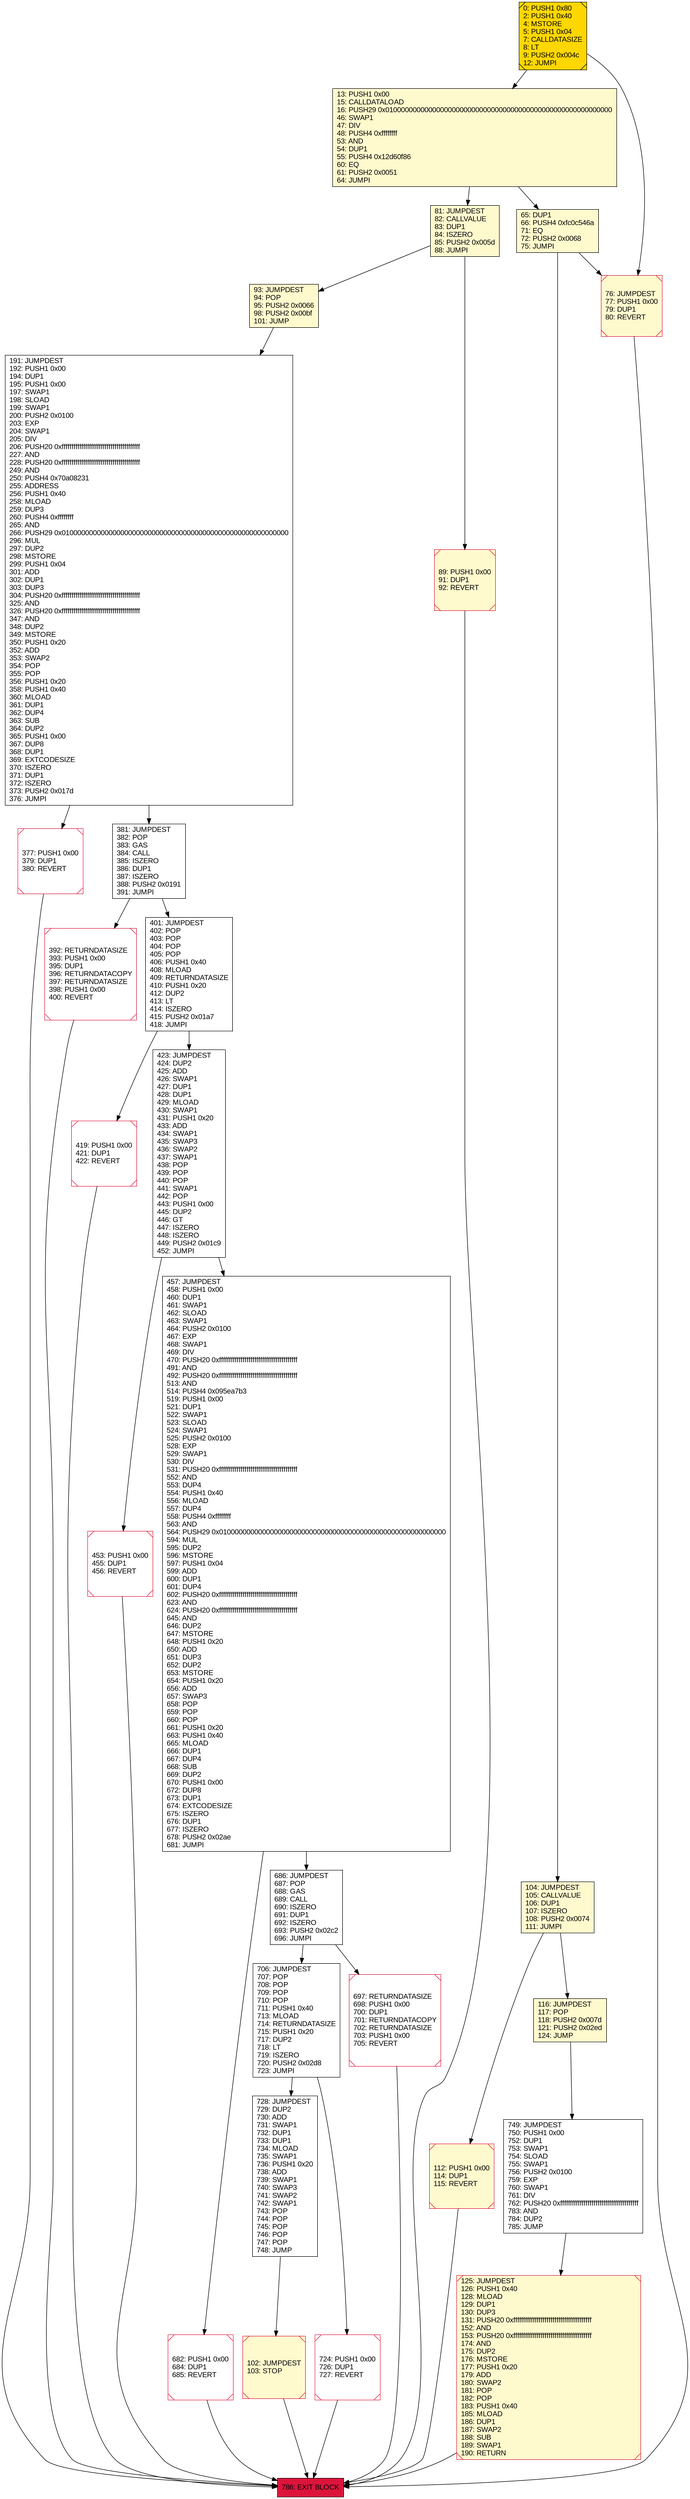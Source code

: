 digraph G {
bgcolor=transparent rankdir=UD;
node [shape=box style=filled color=black fillcolor=white fontname=arial fontcolor=black];
104 [label="104: JUMPDEST\l105: CALLVALUE\l106: DUP1\l107: ISZERO\l108: PUSH2 0x0074\l111: JUMPI\l" fillcolor=lemonchiffon ];
419 [label="419: PUSH1 0x00\l421: DUP1\l422: REVERT\l" shape=Msquare color=crimson ];
423 [label="423: JUMPDEST\l424: DUP2\l425: ADD\l426: SWAP1\l427: DUP1\l428: DUP1\l429: MLOAD\l430: SWAP1\l431: PUSH1 0x20\l433: ADD\l434: SWAP1\l435: SWAP3\l436: SWAP2\l437: SWAP1\l438: POP\l439: POP\l440: POP\l441: SWAP1\l442: POP\l443: PUSH1 0x00\l445: DUP2\l446: GT\l447: ISZERO\l448: ISZERO\l449: PUSH2 0x01c9\l452: JUMPI\l" ];
13 [label="13: PUSH1 0x00\l15: CALLDATALOAD\l16: PUSH29 0x0100000000000000000000000000000000000000000000000000000000\l46: SWAP1\l47: DIV\l48: PUSH4 0xffffffff\l53: AND\l54: DUP1\l55: PUSH4 0x12d60f86\l60: EQ\l61: PUSH2 0x0051\l64: JUMPI\l" fillcolor=lemonchiffon ];
93 [label="93: JUMPDEST\l94: POP\l95: PUSH2 0x0066\l98: PUSH2 0x00bf\l101: JUMP\l" fillcolor=lemonchiffon ];
76 [label="76: JUMPDEST\l77: PUSH1 0x00\l79: DUP1\l80: REVERT\l" fillcolor=lemonchiffon shape=Msquare color=crimson ];
191 [label="191: JUMPDEST\l192: PUSH1 0x00\l194: DUP1\l195: PUSH1 0x00\l197: SWAP1\l198: SLOAD\l199: SWAP1\l200: PUSH2 0x0100\l203: EXP\l204: SWAP1\l205: DIV\l206: PUSH20 0xffffffffffffffffffffffffffffffffffffffff\l227: AND\l228: PUSH20 0xffffffffffffffffffffffffffffffffffffffff\l249: AND\l250: PUSH4 0x70a08231\l255: ADDRESS\l256: PUSH1 0x40\l258: MLOAD\l259: DUP3\l260: PUSH4 0xffffffff\l265: AND\l266: PUSH29 0x0100000000000000000000000000000000000000000000000000000000\l296: MUL\l297: DUP2\l298: MSTORE\l299: PUSH1 0x04\l301: ADD\l302: DUP1\l303: DUP3\l304: PUSH20 0xffffffffffffffffffffffffffffffffffffffff\l325: AND\l326: PUSH20 0xffffffffffffffffffffffffffffffffffffffff\l347: AND\l348: DUP2\l349: MSTORE\l350: PUSH1 0x20\l352: ADD\l353: SWAP2\l354: POP\l355: POP\l356: PUSH1 0x20\l358: PUSH1 0x40\l360: MLOAD\l361: DUP1\l362: DUP4\l363: SUB\l364: DUP2\l365: PUSH1 0x00\l367: DUP8\l368: DUP1\l369: EXTCODESIZE\l370: ISZERO\l371: DUP1\l372: ISZERO\l373: PUSH2 0x017d\l376: JUMPI\l" ];
81 [label="81: JUMPDEST\l82: CALLVALUE\l83: DUP1\l84: ISZERO\l85: PUSH2 0x005d\l88: JUMPI\l" fillcolor=lemonchiffon ];
682 [label="682: PUSH1 0x00\l684: DUP1\l685: REVERT\l" shape=Msquare color=crimson ];
706 [label="706: JUMPDEST\l707: POP\l708: POP\l709: POP\l710: POP\l711: PUSH1 0x40\l713: MLOAD\l714: RETURNDATASIZE\l715: PUSH1 0x20\l717: DUP2\l718: LT\l719: ISZERO\l720: PUSH2 0x02d8\l723: JUMPI\l" ];
112 [label="112: PUSH1 0x00\l114: DUP1\l115: REVERT\l" fillcolor=lemonchiffon shape=Msquare color=crimson ];
786 [label="786: EXIT BLOCK\l" fillcolor=crimson ];
116 [label="116: JUMPDEST\l117: POP\l118: PUSH2 0x007d\l121: PUSH2 0x02ed\l124: JUMP\l" fillcolor=lemonchiffon ];
728 [label="728: JUMPDEST\l729: DUP2\l730: ADD\l731: SWAP1\l732: DUP1\l733: DUP1\l734: MLOAD\l735: SWAP1\l736: PUSH1 0x20\l738: ADD\l739: SWAP1\l740: SWAP3\l741: SWAP2\l742: SWAP1\l743: POP\l744: POP\l745: POP\l746: POP\l747: POP\l748: JUMP\l" ];
392 [label="392: RETURNDATASIZE\l393: PUSH1 0x00\l395: DUP1\l396: RETURNDATACOPY\l397: RETURNDATASIZE\l398: PUSH1 0x00\l400: REVERT\l" shape=Msquare color=crimson ];
377 [label="377: PUSH1 0x00\l379: DUP1\l380: REVERT\l" shape=Msquare color=crimson ];
749 [label="749: JUMPDEST\l750: PUSH1 0x00\l752: DUP1\l753: SWAP1\l754: SLOAD\l755: SWAP1\l756: PUSH2 0x0100\l759: EXP\l760: SWAP1\l761: DIV\l762: PUSH20 0xffffffffffffffffffffffffffffffffffffffff\l783: AND\l784: DUP2\l785: JUMP\l" ];
697 [label="697: RETURNDATASIZE\l698: PUSH1 0x00\l700: DUP1\l701: RETURNDATACOPY\l702: RETURNDATASIZE\l703: PUSH1 0x00\l705: REVERT\l" shape=Msquare color=crimson ];
453 [label="453: PUSH1 0x00\l455: DUP1\l456: REVERT\l" shape=Msquare color=crimson ];
0 [label="0: PUSH1 0x80\l2: PUSH1 0x40\l4: MSTORE\l5: PUSH1 0x04\l7: CALLDATASIZE\l8: LT\l9: PUSH2 0x004c\l12: JUMPI\l" fillcolor=lemonchiffon shape=Msquare fillcolor=gold ];
65 [label="65: DUP1\l66: PUSH4 0xfc0c546a\l71: EQ\l72: PUSH2 0x0068\l75: JUMPI\l" fillcolor=lemonchiffon ];
125 [label="125: JUMPDEST\l126: PUSH1 0x40\l128: MLOAD\l129: DUP1\l130: DUP3\l131: PUSH20 0xffffffffffffffffffffffffffffffffffffffff\l152: AND\l153: PUSH20 0xffffffffffffffffffffffffffffffffffffffff\l174: AND\l175: DUP2\l176: MSTORE\l177: PUSH1 0x20\l179: ADD\l180: SWAP2\l181: POP\l182: POP\l183: PUSH1 0x40\l185: MLOAD\l186: DUP1\l187: SWAP2\l188: SUB\l189: SWAP1\l190: RETURN\l" fillcolor=lemonchiffon shape=Msquare color=crimson ];
686 [label="686: JUMPDEST\l687: POP\l688: GAS\l689: CALL\l690: ISZERO\l691: DUP1\l692: ISZERO\l693: PUSH2 0x02c2\l696: JUMPI\l" ];
102 [label="102: JUMPDEST\l103: STOP\l" fillcolor=lemonchiffon shape=Msquare color=crimson ];
401 [label="401: JUMPDEST\l402: POP\l403: POP\l404: POP\l405: POP\l406: PUSH1 0x40\l408: MLOAD\l409: RETURNDATASIZE\l410: PUSH1 0x20\l412: DUP2\l413: LT\l414: ISZERO\l415: PUSH2 0x01a7\l418: JUMPI\l" ];
457 [label="457: JUMPDEST\l458: PUSH1 0x00\l460: DUP1\l461: SWAP1\l462: SLOAD\l463: SWAP1\l464: PUSH2 0x0100\l467: EXP\l468: SWAP1\l469: DIV\l470: PUSH20 0xffffffffffffffffffffffffffffffffffffffff\l491: AND\l492: PUSH20 0xffffffffffffffffffffffffffffffffffffffff\l513: AND\l514: PUSH4 0x095ea7b3\l519: PUSH1 0x00\l521: DUP1\l522: SWAP1\l523: SLOAD\l524: SWAP1\l525: PUSH2 0x0100\l528: EXP\l529: SWAP1\l530: DIV\l531: PUSH20 0xffffffffffffffffffffffffffffffffffffffff\l552: AND\l553: DUP4\l554: PUSH1 0x40\l556: MLOAD\l557: DUP4\l558: PUSH4 0xffffffff\l563: AND\l564: PUSH29 0x0100000000000000000000000000000000000000000000000000000000\l594: MUL\l595: DUP2\l596: MSTORE\l597: PUSH1 0x04\l599: ADD\l600: DUP1\l601: DUP4\l602: PUSH20 0xffffffffffffffffffffffffffffffffffffffff\l623: AND\l624: PUSH20 0xffffffffffffffffffffffffffffffffffffffff\l645: AND\l646: DUP2\l647: MSTORE\l648: PUSH1 0x20\l650: ADD\l651: DUP3\l652: DUP2\l653: MSTORE\l654: PUSH1 0x20\l656: ADD\l657: SWAP3\l658: POP\l659: POP\l660: POP\l661: PUSH1 0x20\l663: PUSH1 0x40\l665: MLOAD\l666: DUP1\l667: DUP4\l668: SUB\l669: DUP2\l670: PUSH1 0x00\l672: DUP8\l673: DUP1\l674: EXTCODESIZE\l675: ISZERO\l676: DUP1\l677: ISZERO\l678: PUSH2 0x02ae\l681: JUMPI\l" ];
724 [label="724: PUSH1 0x00\l726: DUP1\l727: REVERT\l" shape=Msquare color=crimson ];
89 [label="89: PUSH1 0x00\l91: DUP1\l92: REVERT\l" fillcolor=lemonchiffon shape=Msquare color=crimson ];
381 [label="381: JUMPDEST\l382: POP\l383: GAS\l384: CALL\l385: ISZERO\l386: DUP1\l387: ISZERO\l388: PUSH2 0x0191\l391: JUMPI\l" ];
392 -> 786;
706 -> 728;
112 -> 786;
457 -> 686;
13 -> 81;
116 -> 749;
377 -> 786;
81 -> 93;
381 -> 401;
93 -> 191;
104 -> 112;
419 -> 786;
191 -> 377;
686 -> 697;
104 -> 116;
682 -> 786;
76 -> 786;
0 -> 76;
102 -> 786;
686 -> 706;
728 -> 102;
65 -> 76;
706 -> 724;
423 -> 453;
724 -> 786;
0 -> 13;
89 -> 786;
381 -> 392;
65 -> 104;
13 -> 65;
191 -> 381;
697 -> 786;
81 -> 89;
749 -> 125;
401 -> 419;
401 -> 423;
453 -> 786;
423 -> 457;
125 -> 786;
457 -> 682;
}